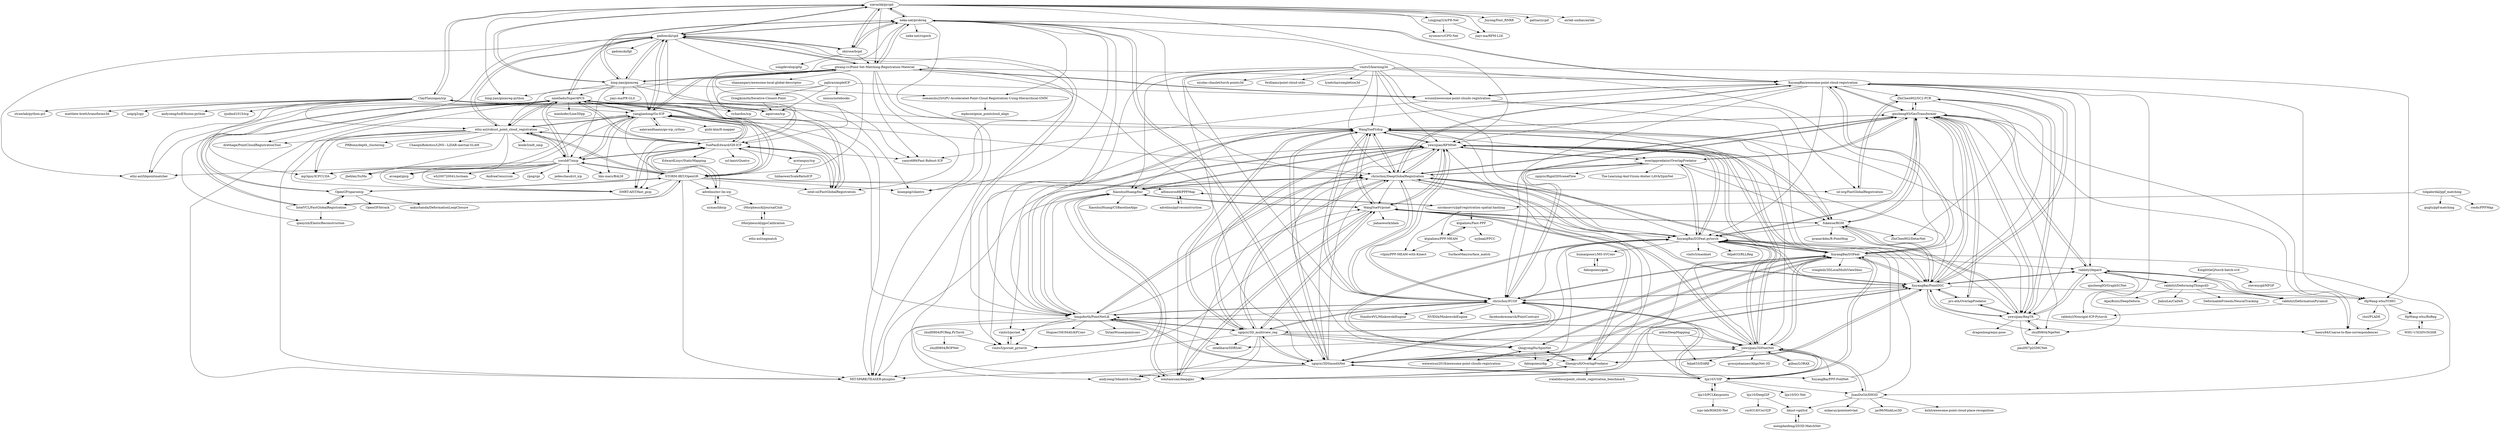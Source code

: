 digraph G {
"siavashk/pycpd" -> "neka-nat/probreg"
"siavashk/pycpd" -> "gadomski/cpd"
"siavashk/pycpd" -> "ohirose/bcpd"
"siavashk/pycpd" -> "bing-jian/gmmreg"
"siavashk/pycpd" -> "Lingjing324/PR-Net"
"siavashk/pycpd" -> "gwang-cv/Point-Set-Matching-Registration-Material"
"siavashk/pycpd" -> "ClayFlannigan/icp"
"siavashk/pycpd" -> "nyummvc/CPD-Net"
"siavashk/pycpd" -> "Juyong/Fast_RNRR" ["e"=1]
"siavashk/pycpd" -> "yewzijian/RPMNet"
"siavashk/pycpd" -> "bing-jian/gmmreg-python"
"siavashk/pycpd" -> "jiayi-ma/RPM-L2E"
"siavashk/pycpd" -> "gattia/cycpd"
"siavashk/pycpd" -> "airlab-unibas/airlab" ["e"=1]
"ClayFlannigan/icp" -> "agnivsen/icp"
"ClayFlannigan/icp" -> "siavashk/pycpd"
"ClayFlannigan/icp" -> "WangYueFt/dcp"
"ClayFlannigan/icp" -> "yangjiaolong/Go-ICP"
"ClayFlannigan/icp" -> "strawlab/python-pcl" ["e"=1]
"ClayFlannigan/icp" -> "ethz-asl/libpointmatcher" ["e"=1]
"ClayFlannigan/icp" -> "chrischoy/DeepGlobalRegistration"
"ClayFlannigan/icp" -> "matthew-brett/transforms3d" ["e"=1]
"ClayFlannigan/icp" -> "uoip/g2opy" ["e"=1]
"ClayFlannigan/icp" -> "richardos/icp"
"ClayFlannigan/icp" -> "ethz-asl/robust_point_cloud_registration"
"ClayFlannigan/icp" -> "hmgoforth/PointNetLK"
"ClayFlannigan/icp" -> "andyzeng/tsdf-fusion-python" ["e"=1]
"ClayFlannigan/icp" -> "mp3guy/ICPCUDA" ["e"=1]
"ClayFlannigan/icp" -> "zjudmd1015/icp"
"YuePanEdward/GH-ICP" -> "ethz-asl/robust_point_cloud_registration"
"YuePanEdward/GH-ICP" -> "yangjiaolong/Go-ICP"
"YuePanEdward/GH-ICP" -> "intel-isl/FastGlobalRegistration"
"YuePanEdward/GH-ICP" -> "arntanguy/icp"
"YuePanEdward/GH-ICP" -> "url-kaist/Quatro" ["e"=1]
"YuePanEdward/GH-ICP" -> "yaoyx689/Fast-Robust-ICP" ["e"=1]
"YuePanEdward/GH-ICP" -> "SMRT-AIST/fast_gicp" ["e"=1]
"YuePanEdward/GH-ICP" -> "yorsh87/nicp"
"YuePanEdward/GH-ICP" -> "EdwardLiuyc/StaticMapping" ["e"=1]
"YuePanEdward/GH-ICP" -> "nmellado/Super4PCS"
"YuePanEdward/GH-ICP" -> "adrelino/mv-lm-icp"
"ethz-asl/robust_point_cloud_registration" -> "YuePanEdward/GH-ICP"
"ethz-asl/robust_point_cloud_registration" -> "nmellado/Super4PCS"
"ethz-asl/robust_point_cloud_registration" -> "SMRT-AIST/fast_gicp" ["e"=1]
"ethz-asl/robust_point_cloud_registration" -> "MIT-SPARK/TEASER-plusplus" ["e"=1]
"ethz-asl/robust_point_cloud_registration" -> "STORM-IRIT/OpenGR"
"ethz-asl/robust_point_cloud_registration" -> "jbehley/SuMa" ["e"=1]
"ethz-asl/robust_point_cloud_registration" -> "mp3guy/ICPCUDA" ["e"=1]
"ethz-asl/robust_point_cloud_registration" -> "yangjiaolong/Go-ICP"
"ethz-asl/robust_point_cloud_registration" -> "koide3/ndt_omp" ["e"=1]
"ethz-asl/robust_point_cloud_registration" -> "PRBonn/depth_clustering" ["e"=1]
"ethz-asl/robust_point_cloud_registration" -> "gadomski/cpd"
"ethz-asl/robust_point_cloud_registration" -> "ChaoqinRobotics/LINS---LiDAR-inertial-SLAM" ["e"=1]
"ethz-asl/robust_point_cloud_registration" -> "yorsh87/nicp"
"ethz-asl/robust_point_cloud_registration" -> "avsegal/gicp"
"ethz-asl/robust_point_cloud_registration" -> "drethage/PointCloudRegistrationTool"
"zhulf0804/PCReg.PyTorch" -> "zhulf0804/ROPNet"
"zhulf0804/PCReg.PyTorch" -> "vinits5/pcrnet_pytorch"
"symao/libicp" -> "adrelino/mv-lm-icp"
"zgojcic/3D_multiview_reg" -> "chrischoy/DeepGlobalRegistration"
"zgojcic/3D_multiview_reg" -> "yewzijian/RPMNet"
"zgojcic/3D_multiview_reg" -> "chrischoy/FCGF"
"zgojcic/3D_multiview_reg" -> "zgojcic/3DSmoothNet"
"zgojcic/3D_multiview_reg" -> "WangYueFt/prnet"
"zgojcic/3D_multiview_reg" -> "XuyangBai/D3Feat"
"zgojcic/3D_multiview_reg" -> "WangYueFt/dcp"
"zgojcic/3D_multiview_reg" -> "ShengyuH/OverlapPredator"
"zgojcic/3D_multiview_reg" -> "hmgoforth/PointNetLK"
"zgojcic/3D_multiview_reg" -> "andyzeng/3dmatch-toolbox" ["e"=1]
"zgojcic/3D_multiview_reg" -> "yewzijian/3DFeatNet"
"zgojcic/3D_multiview_reg" -> "wentaoyuan/deepgmr"
"zgojcic/3D_multiview_reg" -> "MIT-SPARK/TEASER-plusplus" ["e"=1]
"zgojcic/3D_multiview_reg" -> "QingyongHu/SpinNet"
"zgojcic/3D_multiview_reg" -> "intellhave/SDRSAC"
"lijx10/USIP" -> "yewzijian/3DFeatNet"
"lijx10/USIP" -> "lijx10/PCLKeypoints"
"lijx10/USIP" -> "JuanDuGit/DH3D"
"lijx10/USIP" -> "XuyangBai/D3Feat.pytorch"
"lijx10/USIP" -> "XuyangBai/D3Feat"
"lijx10/USIP" -> "lijx10/SO-Net" ["e"=1]
"lijx10/USIP" -> "chrischoy/FCGF"
"lijx10/USIP" -> "zgojcic/3DSmoothNet"
"ShengyuH/OverlapPredator" -> "XuyangBai/PointDSC"
"ShengyuH/OverlapPredator" -> "QingyongHu/SpinNet"
"ShengyuH/OverlapPredator" -> "WangYueFt/prnet"
"ShengyuH/OverlapPredator" -> "iralabdisco/point_clouds_registration_benchmark"
"ShengyuH/OverlapPredator" -> "wentaoyuan/deepgmr"
"XiaoshuiHuang/fmr" -> "XiaoshuiHuang/CSBaselineAlgo"
"XiaoshuiHuang/fmr" -> "wentaoyuan/deepgmr"
"XiaoshuiHuang/fmr" -> "WangYueFt/prnet"
"XiaoshuiHuang/fmr" -> "yewzijian/RPMNet"
"XiaoshuiHuang/fmr" -> "vinits5/pcrnet_pytorch"
"XiaoshuiHuang/fmr" -> "chrischoy/DeepGlobalRegistration"
"XiaoshuiHuang/fmr" -> "vinits5/pcrnet"
"wsunid/awesome-point-clouds-registration" -> "XuyangBai/awesome-point-cloud-registration"
"wsunid/awesome-point-clouds-registration" -> "XuyangBai/PointDSC"
"wsunid/awesome-point-clouds-registration" -> "yaoyx689/Fast-Robust-ICP" ["e"=1]
"wsunid/awesome-point-clouds-registration" -> "gwang-cv/Point-Set-Matching-Registration-Material"
"wsunid/awesome-point-clouds-registration" -> "isl-org/FastGlobalRegistration"
"yewzijian/RPMNet" -> "WangYueFt/dcp"
"yewzijian/RPMNet" -> "WangYueFt/prnet"
"yewzijian/RPMNet" -> "zgojcic/3D_multiview_reg"
"yewzijian/RPMNet" -> "XuyangBai/D3Feat"
"yewzijian/RPMNet" -> "XuyangBai/D3Feat.pytorch"
"yewzijian/RPMNet" -> "XiaoshuiHuang/fmr"
"yewzijian/RPMNet" -> "chrischoy/DeepGlobalRegistration"
"yewzijian/RPMNet" -> "fukexue/RGM"
"yewzijian/RPMNet" -> "hmgoforth/PointNetLK"
"yewzijian/RPMNet" -> "chrischoy/FCGF"
"yewzijian/RPMNet" -> "yewzijian/3DFeatNet"
"yewzijian/RPMNet" -> "overlappredator/OverlapPredator"
"yewzijian/RPMNet" -> "vinits5/pcrnet_pytorch"
"yewzijian/RPMNet" -> "wentaoyuan/deepgmr"
"yewzijian/RPMNet" -> "ShengyuH/OverlapPredator"
"STORM-IRIT/OpenGR" -> "nmellado/Super4PCS"
"STORM-IRIT/OpenGR" -> "yorsh87/nicp"
"STORM-IRIT/OpenGR" -> "ethz-asl/robust_point_cloud_registration"
"STORM-IRIT/OpenGR" -> "kzampog/cilantro" ["e"=1]
"STORM-IRIT/OpenGR" -> "intel-isl/FastGlobalRegistration"
"STORM-IRIT/OpenGR" -> "IntelVCL/FastGlobalRegistration"
"STORM-IRIT/OpenGR" -> "OpenGP/sparseicp"
"STORM-IRIT/OpenGR" -> "adrelino/mv-lm-icp"
"STORM-IRIT/OpenGR" -> "YuePanEdward/GH-ICP"
"STORM-IRIT/OpenGR" -> "SMRT-AIST/fast_gicp" ["e"=1]
"STORM-IRIT/OpenGR" -> "isl-org/FastGlobalRegistration"
"STORM-IRIT/OpenGR" -> "alfonsoros88/PPFMap"
"STORM-IRIT/OpenGR" -> "MIT-SPARK/TEASER-plusplus" ["e"=1]
"STORM-IRIT/OpenGR" -> "yangjiaolong/Go-ICP"
"nmellado/Super4PCS" -> "STORM-IRIT/OpenGR"
"nmellado/Super4PCS" -> "intel-isl/FastGlobalRegistration"
"nmellado/Super4PCS" -> "ethz-asl/robust_point_cloud_registration"
"nmellado/Super4PCS" -> "yorsh87/nicp"
"nmellado/Super4PCS" -> "IntelVCL/FastGlobalRegistration"
"nmellado/Super4PCS" -> "yangjiaolong/Go-ICP"
"nmellado/Super4PCS" -> "OpenGP/sparseicp"
"nmellado/Super4PCS" -> "YuePanEdward/GH-ICP"
"nmellado/Super4PCS" -> "kzampog/cilantro" ["e"=1]
"nmellado/Super4PCS" -> "mp3guy/ICPCUDA" ["e"=1]
"nmellado/Super4PCS" -> "ethz-asl/libpointmatcher" ["e"=1]
"nmellado/Super4PCS" -> "qianyizh/ElasticReconstruction" ["e"=1]
"nmellado/Super4PCS" -> "gadomski/cpd"
"nmellado/Super4PCS" -> "MIT-SPARK/TEASER-plusplus" ["e"=1]
"nmellado/Super4PCS" -> "manhofer/Line3Dpp" ["e"=1]
"WangYueFt/dcp" -> "hmgoforth/PointNetLK"
"WangYueFt/dcp" -> "yewzijian/RPMNet"
"WangYueFt/dcp" -> "WangYueFt/prnet"
"WangYueFt/dcp" -> "yewzijian/3DFeatNet"
"WangYueFt/dcp" -> "chrischoy/FCGF"
"WangYueFt/dcp" -> "chrischoy/DeepGlobalRegistration"
"WangYueFt/dcp" -> "vinits5/pcrnet_pytorch"
"WangYueFt/dcp" -> "XuyangBai/D3Feat.pytorch"
"WangYueFt/dcp" -> "fukexue/RGM"
"WangYueFt/dcp" -> "zgojcic/3DSmoothNet"
"WangYueFt/dcp" -> "qinzheng93/GeoTransformer"
"WangYueFt/dcp" -> "zgojcic/3D_multiview_reg"
"WangYueFt/dcp" -> "XuyangBai/PointDSC"
"WangYueFt/dcp" -> "overlappredator/OverlapPredator"
"WangYueFt/dcp" -> "yewzijian/RegTR"
"WangYueFt/prnet" -> "wentaoyuan/deepgmr"
"WangYueFt/prnet" -> "WangYueFt/dcp"
"WangYueFt/prnet" -> "yewzijian/RPMNet"
"WangYueFt/prnet" -> "jiahaowork/idam"
"WangYueFt/prnet" -> "ShengyuH/OverlapPredator"
"WangYueFt/prnet" -> "XiaoshuiHuang/fmr"
"WangYueFt/prnet" -> "vinits5/pcrnet_pytorch"
"WangYueFt/prnet" -> "fukexue/RGM"
"WangYueFt/prnet" -> "zgojcic/3D_multiview_reg"
"WangYueFt/prnet" -> "yewzijian/3DFeatNet"
"WangYueFt/prnet" -> "XuyangBai/D3Feat.pytorch"
"vinits5/learning3d" -> "yewzijian/RPMNet"
"vinits5/learning3d" -> "wentaoyuan/deepgmr"
"vinits5/learning3d" -> "nicolas-chaulet/torch-points3d" ["e"=1]
"vinits5/learning3d" -> "XuyangBai/awesome-point-cloud-registration"
"vinits5/learning3d" -> "chrischoy/DeepGlobalRegistration"
"vinits5/learning3d" -> "XuyangBai/D3Feat.pytorch"
"vinits5/learning3d" -> "chrischoy/FCGF"
"vinits5/learning3d" -> "WangYueFt/dcp"
"vinits5/learning3d" -> "XuyangBai/D3Feat"
"vinits5/learning3d" -> "yewzijian/3DFeatNet"
"vinits5/learning3d" -> "hmgoforth/PointNetLK"
"vinits5/learning3d" -> "XiaoshuiHuang/fmr"
"vinits5/learning3d" -> "fwilliams/point-cloud-utils" ["e"=1]
"vinits5/learning3d" -> "HpWang-whu/YOHO"
"vinits5/learning3d" -> "lynetcha/completion3d" ["e"=1]
"wentaoyuan/deepgmr" -> "WangYueFt/prnet"
"wentaoyuan/deepgmr" -> "XiaoshuiHuang/fmr"
"wentaoyuan/deepgmr" -> "XuyangBai/PointDSC"
"wentaoyuan/deepgmr" -> "ShengyuH/OverlapPredator"
"adrelino/mv-lm-icp" -> "symao/libicp"
"adrelino/mv-lm-icp" -> "iMorpheusAI/journalClub"
"adrelino/mv-lm-icp" -> "YuePanEdward/GH-ICP"
"zhulf0804/NgeNet" -> "yewzijian/RegTR"
"zhulf0804/NgeNet" -> "paul007pl/GMCNet"
"neka-nat/probreg" -> "siavashk/pycpd"
"neka-nat/probreg" -> "gwang-cv/Point-Set-Matching-Registration-Material"
"neka-nat/probreg" -> "XuyangBai/awesome-point-cloud-registration"
"neka-nat/probreg" -> "ohirose/bcpd"
"neka-nat/probreg" -> "MIT-SPARK/TEASER-plusplus" ["e"=1]
"neka-nat/probreg" -> "bing-jian/gmmreg"
"neka-nat/probreg" -> "gadomski/cpd"
"neka-nat/probreg" -> "zgojcic/3DSmoothNet"
"neka-nat/probreg" -> "hmgoforth/PointNetLK"
"neka-nat/probreg" -> "neka-nat/cupoch" ["e"=1]
"neka-nat/probreg" -> "kzampog/cilantro" ["e"=1]
"neka-nat/probreg" -> "somanshu25/GPU-Accelerated-Point-Cloud-Registration-Using-Hierarchical-GMM"
"neka-nat/probreg" -> "wsunid/awesome-point-clouds-registration"
"neka-nat/probreg" -> "SMRT-AIST/fast_gicp" ["e"=1]
"neka-nat/probreg" -> "chrischoy/DeepGlobalRegistration"
"zgojcic/3DSmoothNet" -> "chrischoy/FCGF"
"zgojcic/3DSmoothNet" -> "yewzijian/3DFeatNet"
"zgojcic/3DSmoothNet" -> "hmgoforth/PointNetLK"
"zgojcic/3DSmoothNet" -> "zgojcic/3D_multiview_reg"
"zgojcic/3DSmoothNet" -> "andyzeng/3dmatch-toolbox" ["e"=1]
"zgojcic/3DSmoothNet" -> "XuyangBai/D3Feat"
"zgojcic/3DSmoothNet" -> "MIT-SPARK/TEASER-plusplus" ["e"=1]
"zgojcic/3DSmoothNet" -> "WangYueFt/dcp"
"zgojcic/3DSmoothNet" -> "lijx10/USIP"
"zgojcic/3DSmoothNet" -> "yewzijian/RPMNet"
"zgojcic/3DSmoothNet" -> "chrischoy/DeepGlobalRegistration"
"zgojcic/3DSmoothNet" -> "XuyangBai/D3Feat.pytorch"
"zgojcic/3DSmoothNet" -> "XuyangBai/PointDSC"
"zgojcic/3DSmoothNet" -> "XuyangBai/PPF-FoldNet"
"zgojcic/3DSmoothNet" -> "neka-nat/probreg"
"qinzheng93/GeoTransformer" -> "yewzijian/RegTR"
"qinzheng93/GeoTransformer" -> "XuyangBai/PointDSC"
"qinzheng93/GeoTransformer" -> "XuyangBai/awesome-point-cloud-registration"
"qinzheng93/GeoTransformer" -> "prs-eth/OverlapPredator"
"qinzheng93/GeoTransformer" -> "rabbityl/lepard"
"qinzheng93/GeoTransformer" -> "zhulf0804/NgeNet"
"qinzheng93/GeoTransformer" -> "ZhiChen902/SC2-PCR"
"qinzheng93/GeoTransformer" -> "XuyangBai/D3Feat.pytorch"
"qinzheng93/GeoTransformer" -> "fukexue/RGM"
"qinzheng93/GeoTransformer" -> "HpWang-whu/YOHO"
"qinzheng93/GeoTransformer" -> "haoyu94/Coarse-to-fine-correspondences"
"qinzheng93/GeoTransformer" -> "chrischoy/DeepGlobalRegistration"
"qinzheng93/GeoTransformer" -> "overlappredator/OverlapPredator"
"qinzheng93/GeoTransformer" -> "chrischoy/FCGF"
"qinzheng93/GeoTransformer" -> "WangYueFt/dcp"
"agnivsen/icp" -> "ClayFlannigan/icp"
"bing-jian/gmmreg" -> "gadomski/cpd"
"bing-jian/gmmreg" -> "gwang-cv/Point-Set-Matching-Registration-Material"
"bing-jian/gmmreg" -> "bing-jian/gmmreg-python"
"bing-jian/gmmreg" -> "neka-nat/probreg"
"bing-jian/gmmreg" -> "siavashk/pycpd"
"bing-jian/gmmreg" -> "somanshu25/GPU-Accelerated-Point-Cloud-Registration-Using-Hierarchical-GMM"
"bing-jian/gmmreg" -> "yangjiaolong/Go-ICP"
"bing-jian/gmmreg" -> "nmellado/Super4PCS"
"bing-jian/gmmreg" -> "jiayi-ma/PR-GLS"
"bing-jian/gmmreg" -> "yaoyx689/Fast-Robust-ICP" ["e"=1]
"bing-jian/gmmreg" -> "yorsh87/nicp"
"iMorpheusAI/gpsCalibration" -> "iMorpheusAI/journalClub"
"iMorpheusAI/gpsCalibration" -> "ethz-asl/segmatch" ["e"=1]
"yorsh87/nicp" -> "nmellado/Super4PCS"
"yorsh87/nicp" -> "STORM-IRIT/OpenGR"
"yorsh87/nicp" -> "avsegal/gicp"
"yorsh87/nicp" -> "SMRT-AIST/fast_gicp" ["e"=1]
"yorsh87/nicp" -> "YuePanEdward/GH-ICP"
"yorsh87/nicp" -> "yangjiaolong/Go-ICP"
"yorsh87/nicp" -> "mp3guy/ICPCUDA" ["e"=1]
"yorsh87/nicp" -> "wh200720041/iscloam" ["e"=1]
"yorsh87/nicp" -> "ethz-asl/robust_point_cloud_registration"
"yorsh87/nicp" -> "AndreaCensi/csm" ["e"=1]
"yorsh87/nicp" -> "jbehley/SuMa" ["e"=1]
"yorsh87/nicp" -> "hku-mars/BALM" ["e"=1]
"yorsh87/nicp" -> "ethz-asl/libpointmatcher" ["e"=1]
"yorsh87/nicp" -> "rpng/cpi" ["e"=1]
"yorsh87/nicp" -> "jedeschaud/ct_icp" ["e"=1]
"mengdanfeng/2D3D-MatchNet" -> "hkust-vgd/lcd"
"ohirose/bcpd" -> "neka-nat/probreg"
"ohirose/bcpd" -> "siavashk/pycpd"
"ohirose/bcpd" -> "gadomski/cpd"
"ohirose/bcpd" -> "gwang-cv/Point-Set-Matching-Registration-Material"
"ohirose/bcpd" -> "songdevelop/gltp"
"rabbityl/lepard" -> "rabbityl/DeformationPyramid"
"rabbityl/lepard" -> "rabbityl/DeformingThings4D"
"rabbityl/lepard" -> "qinzheng93/GeoTransformer"
"rabbityl/lepard" -> "rabbityl/Nonrigid-ICP-Pytorch"
"rabbityl/lepard" -> "XuyangBai/PointDSC"
"rabbityl/lepard" -> "yewzijian/RegTR"
"rabbityl/lepard" -> "haoyu94/Coarse-to-fine-correspondences"
"rabbityl/lepard" -> "qinzheng93/GraphSCNet"
"gilbaz/LORAX" -> "yewzijian/3DFeatNet"
"yewzijian/3DFeatNet" -> "lijx10/USIP"
"yewzijian/3DFeatNet" -> "gilbaz/LORAX"
"yewzijian/3DFeatNet" -> "WangYueFt/dcp"
"yewzijian/3DFeatNet" -> "hmgoforth/PointNetLK"
"yewzijian/3DFeatNet" -> "zgojcic/3DSmoothNet"
"yewzijian/3DFeatNet" -> "felja633/DARE"
"yewzijian/3DFeatNet" -> "yewzijian/RPMNet"
"yewzijian/3DFeatNet" -> "JuanDuGit/DH3D"
"yewzijian/3DFeatNet" -> "XuyangBai/D3Feat"
"yewzijian/3DFeatNet" -> "XuyangBai/PPF-FoldNet"
"yewzijian/3DFeatNet" -> "WangYueFt/prnet"
"yewzijian/3DFeatNet" -> "XuyangBai/D3Feat.pytorch"
"yewzijian/3DFeatNet" -> "chrischoy/FCGF"
"yewzijian/3DFeatNet" -> "grossjohannes/AlignNet-3D"
"XuyangBai/awesome-point-cloud-registration" -> "qinzheng93/GeoTransformer"
"XuyangBai/awesome-point-cloud-registration" -> "XuyangBai/PointDSC"
"XuyangBai/awesome-point-cloud-registration" -> "ZhiChen902/SC2-PCR"
"XuyangBai/awesome-point-cloud-registration" -> "yewzijian/RegTR"
"XuyangBai/awesome-point-cloud-registration" -> "XuyangBai/D3Feat"
"XuyangBai/awesome-point-cloud-registration" -> "wsunid/awesome-point-clouds-registration"
"XuyangBai/awesome-point-cloud-registration" -> "XuyangBai/D3Feat.pytorch"
"XuyangBai/awesome-point-cloud-registration" -> "HpWang-whu/YOHO"
"XuyangBai/awesome-point-cloud-registration" -> "rabbityl/lepard"
"XuyangBai/awesome-point-cloud-registration" -> "neka-nat/probreg"
"XuyangBai/awesome-point-cloud-registration" -> "chrischoy/DeepGlobalRegistration"
"XuyangBai/awesome-point-cloud-registration" -> "chrischoy/FCGF"
"XuyangBai/awesome-point-cloud-registration" -> "XiaoshuiHuang/fmr"
"XuyangBai/awesome-point-cloud-registration" -> "yewzijian/RPMNet"
"XuyangBai/awesome-point-cloud-registration" -> "zhulf0804/NgeNet"
"rabbityl/DeformingThings4D" -> "rabbityl/lepard"
"rabbityl/DeformingThings4D" -> "DeformableFriends/NeuralTracking" ["e"=1]
"rabbityl/DeformingThings4D" -> "AljazBozic/DeepDeform" ["e"=1]
"rabbityl/DeformingThings4D" -> "JiahuiLei/CaDeX" ["e"=1]
"rabbityl/DeformingThings4D" -> "rabbityl/DeformationPyramid"
"yangjiaolong/Go-ICP" -> "aalavandhaann/go-icp_cython"
"yangjiaolong/Go-ICP" -> "YuePanEdward/GH-ICP"
"yangjiaolong/Go-ICP" -> "nmellado/Super4PCS"
"yangjiaolong/Go-ICP" -> "intel-isl/FastGlobalRegistration"
"yangjiaolong/Go-ICP" -> "ethz-asl/robust_point_cloud_registration"
"yangjiaolong/Go-ICP" -> "yorsh87/nicp"
"yangjiaolong/Go-ICP" -> "MIT-SPARK/TEASER-plusplus" ["e"=1]
"yangjiaolong/Go-ICP" -> "gwang-cv/Point-Set-Matching-Registration-Material"
"yangjiaolong/Go-ICP" -> "adrelino/mv-lm-icp"
"yangjiaolong/Go-ICP" -> "hku-mars/BALM" ["e"=1]
"yangjiaolong/Go-ICP" -> "WangYueFt/dcp"
"yangjiaolong/Go-ICP" -> "mp3guy/ICPCUDA" ["e"=1]
"yangjiaolong/Go-ICP" -> "SMRT-AIST/fast_gicp" ["e"=1]
"yangjiaolong/Go-ICP" -> "gisbi-kim/lt-mapper" ["e"=1]
"yangjiaolong/Go-ICP" -> "gadomski/cpd"
"QingyongHu/SpinNet" -> "XuyangBai/D3Feat.pytorch"
"QingyongHu/SpinNet" -> "XuyangBai/D3Feat"
"QingyongHu/SpinNet" -> "ShengyuH/OverlapPredator"
"QingyongHu/SpinNet" -> "weiweisun2018/awesome-point-clouds-registration"
"QingyongHu/SpinNet" -> "chrischoy/DeepGlobalRegistration"
"QingyongHu/SpinNet" -> "fabiopoiesi/dip"
"prs-eth/OverlapPredator" -> "qinzheng93/GeoTransformer"
"prs-eth/OverlapPredator" -> "XuyangBai/PointDSC"
"prs-eth/OverlapPredator" -> "yewzijian/RegTR"
"chrischoy/FCGF" -> "chrischoy/DeepGlobalRegistration"
"chrischoy/FCGF" -> "XuyangBai/D3Feat"
"chrischoy/FCGF" -> "zgojcic/3DSmoothNet"
"chrischoy/FCGF" -> "zgojcic/3D_multiview_reg"
"chrischoy/FCGF" -> "XuyangBai/D3Feat.pytorch"
"chrischoy/FCGF" -> "yewzijian/RPMNet"
"chrischoy/FCGF" -> "XuyangBai/PointDSC"
"chrischoy/FCGF" -> "WangYueFt/dcp"
"chrischoy/FCGF" -> "hmgoforth/PointNetLK"
"chrischoy/FCGF" -> "NVIDIA/MinkowskiEngine" ["e"=1]
"chrischoy/FCGF" -> "qinzheng93/GeoTransformer"
"chrischoy/FCGF" -> "facebookresearch/PointContrast" ["e"=1]
"chrischoy/FCGF" -> "lijx10/USIP"
"chrischoy/FCGF" -> "MIT-SPARK/TEASER-plusplus" ["e"=1]
"chrischoy/FCGF" -> "StanfordVL/MinkowskiEngine" ["e"=1]
"lijx10/DeepI2P" -> "rsy6318/CorrI2P"
"lijx10/DeepI2P" -> "hkust-vgd/lcd"
"vinits5/pcrnet_pytorch" -> "vinits5/pcrnet"
"arntanguy/icp" -> "linbaowei/ScaleRatioICP"
"ZhiChen902/SC2-PCR" -> "ZhiChen902/DetarNet"
"ZhiChen902/SC2-PCR" -> "qinzheng93/GeoTransformer"
"ZhiChen902/SC2-PCR" -> "isl-org/FastGlobalRegistration"
"ZhiChen902/SC2-PCR" -> "yewzijian/RegTR"
"chrischoy/DeepGlobalRegistration" -> "chrischoy/FCGF"
"chrischoy/DeepGlobalRegistration" -> "zgojcic/3D_multiview_reg"
"chrischoy/DeepGlobalRegistration" -> "XuyangBai/PointDSC"
"chrischoy/DeepGlobalRegistration" -> "XuyangBai/D3Feat.pytorch"
"chrischoy/DeepGlobalRegistration" -> "yewzijian/RPMNet"
"chrischoy/DeepGlobalRegistration" -> "XiaoshuiHuang/fmr"
"chrischoy/DeepGlobalRegistration" -> "overlappredator/OverlapPredator"
"chrischoy/DeepGlobalRegistration" -> "WangYueFt/dcp"
"chrischoy/DeepGlobalRegistration" -> "XuyangBai/D3Feat"
"chrischoy/DeepGlobalRegistration" -> "hmgoforth/PointNetLK"
"chrischoy/DeepGlobalRegistration" -> "qinzheng93/GeoTransformer"
"chrischoy/DeepGlobalRegistration" -> "ShengyuH/OverlapPredator"
"chrischoy/DeepGlobalRegistration" -> "XuyangBai/awesome-point-cloud-registration"
"chrischoy/DeepGlobalRegistration" -> "MIT-SPARK/TEASER-plusplus" ["e"=1]
"chrischoy/DeepGlobalRegistration" -> "WangYueFt/prnet"
"hmgoforth/PointNetLK" -> "WangYueFt/dcp"
"hmgoforth/PointNetLK" -> "yewzijian/3DFeatNet"
"hmgoforth/PointNetLK" -> "yewzijian/RPMNet"
"hmgoforth/PointNetLK" -> "zgojcic/3DSmoothNet"
"hmgoforth/PointNetLK" -> "WangYueFt/prnet"
"hmgoforth/PointNetLK" -> "chrischoy/DeepGlobalRegistration"
"hmgoforth/PointNetLK" -> "chrischoy/FCGF"
"hmgoforth/PointNetLK" -> "vinits5/pcrnet_pytorch"
"hmgoforth/PointNetLK" -> "zgojcic/3D_multiview_reg"
"hmgoforth/PointNetLK" -> "wentaoyuan/deepgmr"
"hmgoforth/PointNetLK" -> "XiaoshuiHuang/fmr"
"hmgoforth/PointNetLK" -> "HuguesTHOMAS/KPConv" ["e"=1]
"hmgoforth/PointNetLK" -> "intellhave/SDRSAC"
"hmgoforth/PointNetLK" -> "vinits5/pcrnet"
"hmgoforth/PointNetLK" -> "DylanWusee/pointconv" ["e"=1]
"gadomski/cpd" -> "bing-jian/gmmreg"
"gadomski/cpd" -> "siavashk/pycpd"
"gadomski/cpd" -> "gadomski/fgt"
"gadomski/cpd" -> "gwang-cv/Point-Set-Matching-Registration-Material"
"gadomski/cpd" -> "ethz-asl/robust_point_cloud_registration"
"gadomski/cpd" -> "neka-nat/probreg"
"gadomski/cpd" -> "YuePanEdward/GH-ICP"
"gadomski/cpd" -> "nmellado/Super4PCS"
"gadomski/cpd" -> "drethage/PointCloudRegistrationTool"
"gadomski/cpd" -> "yangjiaolong/Go-ICP"
"gadomski/cpd" -> "andyzeng/3dmatch-toolbox" ["e"=1]
"gadomski/cpd" -> "ohirose/bcpd"
"gadomski/cpd" -> "kzampog/cilantro" ["e"=1]
"gadomski/cpd" -> "STORM-IRIT/OpenGR"
"gadomski/cpd" -> "ethz-asl/libpointmatcher" ["e"=1]
"JuanDuGit/DH3D" -> "mikacuy/pointnetvlad" ["e"=1]
"JuanDuGit/DH3D" -> "jac99/MinkLoc3D" ["e"=1]
"JuanDuGit/DH3D" -> "yewzijian/3DFeatNet"
"JuanDuGit/DH3D" -> "XuyangBai/D3Feat.pytorch"
"JuanDuGit/DH3D" -> "hkust-vgd/lcd"
"JuanDuGit/DH3D" -> "kxhit/awesome-point-cloud-place-recognition" ["e"=1]
"XuyangBai/D3Feat" -> "XuyangBai/D3Feat.pytorch"
"XuyangBai/D3Feat" -> "chrischoy/FCGF"
"XuyangBai/D3Feat" -> "yewzijian/RPMNet"
"XuyangBai/D3Feat" -> "QingyongHu/SpinNet"
"XuyangBai/D3Feat" -> "XuyangBai/PointDSC"
"XuyangBai/D3Feat" -> "yewzijian/3DFeatNet"
"XuyangBai/D3Feat" -> "zgojcic/3DSmoothNet"
"XuyangBai/D3Feat" -> "XuyangBai/awesome-point-cloud-registration"
"XuyangBai/D3Feat" -> "craigleili/3DLocalMultiViewDesc"
"XuyangBai/D3Feat" -> "chrischoy/DeepGlobalRegistration"
"XuyangBai/D3Feat" -> "lijx10/USIP"
"XuyangBai/D3Feat" -> "JuanDuGit/DH3D"
"XuyangBai/D3Feat" -> "zgojcic/3D_multiview_reg"
"XuyangBai/D3Feat" -> "rabbityl/lepard"
"XuyangBai/D3Feat" -> "qinzheng93/GeoTransformer"
"iMorpheusAI/journalClub" -> "iMorpheusAI/gpsCalibration"
"gwang-cv/Point-Set-Matching-Registration-Material" -> "bing-jian/gmmreg"
"gwang-cv/Point-Set-Matching-Registration-Material" -> "neka-nat/probreg"
"gwang-cv/Point-Set-Matching-Registration-Material" -> "gadomski/cpd"
"gwang-cv/Point-Set-Matching-Registration-Material" -> "MIT-SPARK/TEASER-plusplus" ["e"=1]
"gwang-cv/Point-Set-Matching-Registration-Material" -> "XuyangBai/awesome-point-cloud-registration"
"gwang-cv/Point-Set-Matching-Registration-Material" -> "YuePanEdward/GH-ICP"
"gwang-cv/Point-Set-Matching-Registration-Material" -> "wsunid/awesome-point-clouds-registration"
"gwang-cv/Point-Set-Matching-Registration-Material" -> "ethz-asl/robust_point_cloud_registration"
"gwang-cv/Point-Set-Matching-Registration-Material" -> "yangjiaolong/Go-ICP"
"gwang-cv/Point-Set-Matching-Registration-Material" -> "SMRT-AIST/fast_gicp" ["e"=1]
"gwang-cv/Point-Set-Matching-Registration-Material" -> "intel-isl/FastGlobalRegistration"
"gwang-cv/Point-Set-Matching-Registration-Material" -> "zgojcic/3DSmoothNet"
"gwang-cv/Point-Set-Matching-Registration-Material" -> "hmgoforth/PointNetLK"
"gwang-cv/Point-Set-Matching-Registration-Material" -> "yaoyx689/Fast-Robust-ICP" ["e"=1]
"gwang-cv/Point-Set-Matching-Registration-Material" -> "shamangary/awesome-local-global-descriptor" ["e"=1]
"WHU-USI3DV/SGHR" -> "HpWang-whu/RoReg"
"XuyangBai/PointDSC" -> "qinzheng93/GeoTransformer"
"XuyangBai/PointDSC" -> "yewzijian/RegTR"
"XuyangBai/PointDSC" -> "XuyangBai/D3Feat.pytorch"
"XuyangBai/PointDSC" -> "prs-eth/OverlapPredator"
"XuyangBai/PointDSC" -> "chrischoy/DeepGlobalRegistration"
"XuyangBai/PointDSC" -> "rabbityl/lepard"
"XuyangBai/PointDSC" -> "XuyangBai/awesome-point-cloud-registration"
"XuyangBai/PointDSC" -> "ShengyuH/OverlapPredator"
"XuyangBai/PointDSC" -> "XuyangBai/D3Feat"
"XuyangBai/PointDSC" -> "zhulf0804/NgeNet"
"XuyangBai/PointDSC" -> "fukexue/RGM"
"XuyangBai/PointDSC" -> "wentaoyuan/deepgmr"
"XuyangBai/PointDSC" -> "chrischoy/FCGF"
"XuyangBai/PointDSC" -> "ZhiChen902/SC2-PCR"
"XuyangBai/PointDSC" -> "HpWang-whu/YOHO"
"aalavandhaann/go-icp_cython" -> "yangjiaolong/Go-ICP"
"rabbityl/DeformationPyramid" -> "rabbityl/lepard"
"rabbityl/DeformationPyramid" -> "rabbityl/Nonrigid-ICP-Pytorch"
"ai4ce/DeepMapping" -> "felja633/DARE"
"ai4ce/DeepMapping" -> "intellhave/SDRSAC"
"ai4ce/DeepMapping" -> "yewzijian/3DFeatNet"
"KinglittleQ/torch-batch-svd" -> "rabbityl/DeformingThings4D"
"KinglittleQ/torch-batch-svd" -> "stevenygd/NFGP" ["e"=1]
"humanpose1/MS-SVConv" -> "fabiopoiesi/gedi"
"yewzijian/RegTR" -> "qinzheng93/GeoTransformer"
"yewzijian/RegTR" -> "zhulf0804/NgeNet"
"yewzijian/RegTR" -> "XuyangBai/PointDSC"
"yewzijian/RegTR" -> "haoyu94/Coarse-to-fine-correspondences"
"yewzijian/RegTR" -> "fukexue/RGM"
"yewzijian/RegTR" -> "prs-eth/OverlapPredator"
"yewzijian/RegTR" -> "ZhiChen902/SC2-PCR"
"yewzijian/RegTR" -> "rabbityl/lepard"
"yewzijian/RegTR" -> "paul007pl/GMCNet"
"yewzijian/RegTR" -> "XuyangBai/D3Feat.pytorch"
"yewzijian/RegTR" -> "dragonlong/equi-pose" ["e"=1]
"adrelino/ppf-reconstruction" -> "alfonsoros88/PPFMap"
"HpWang-whu/RoReg" -> "WHU-USI3DV/SGHR"
"Lingjing324/PR-Net" -> "jiayi-ma/RPM-L2E"
"Lingjing324/PR-Net" -> "nyummvc/CPD-Net"
"fukexue/RGM" -> "pranavkdm/R-PointHop"
"fukexue/RGM" -> "yewzijian/RegTR"
"fukexue/RGM" -> "XuyangBai/D3Feat.pytorch"
"fukexue/RGM" -> "yewzijian/RPMNet"
"fukexue/RGM" -> "WangYueFt/prnet"
"fukexue/RGM" -> "ZhiChen902/DetarNet"
"fukexue/RGM" -> "XuyangBai/PointDSC"
"fukexue/RGM" -> "qinzheng93/GeoTransformer"
"XuyangBai/PPF-FoldNet" -> "XuyangBai/D3Feat.pytorch"
"isl-org/FastGlobalRegistration" -> "ZhiChen902/SC2-PCR"
"intel-isl/FastGlobalRegistration" -> "nmellado/Super4PCS"
"intel-isl/FastGlobalRegistration" -> "YuePanEdward/GH-ICP"
"intel-isl/FastGlobalRegistration" -> "yangjiaolong/Go-ICP"
"pglira/simpleICP" -> "richardos/icp"
"pglira/simpleICP" -> "agnivsen/icp"
"pglira/simpleICP" -> "niosus/notebooks"
"pglira/simpleICP" -> "wsunid/awesome-point-clouds-registration"
"pglira/simpleICP" -> "Gregjksmith/Iterative-Closest-Point"
"somanshu25/GPU-Accelerated-Point-Cloud-Registration-Using-Hierarchical-GMM" -> "mpkuse/gmm_pointcloud_align"
"OpenGP/sparseicp" -> "OpenGP/htrack" ["e"=1]
"OpenGP/sparseicp" -> "nmellado/Super4PCS"
"OpenGP/sparseicp" -> "ankurhanda/DeformationLoopClosure"
"OpenGP/sparseicp" -> "IntelVCL/FastGlobalRegistration"
"OpenGP/sparseicp" -> "STORM-IRIT/OpenGR"
"fabiopoiesi/gedi" -> "humanpose1/MS-SVConv"
"vinits5/pcrnet" -> "vinits5/pcrnet_pytorch"
"HpWang-whu/YOHO" -> "HpWang-whu/RoReg"
"HpWang-whu/YOHO" -> "chsl/PLADE"
"HpWang-whu/YOHO" -> "haoyu94/Coarse-to-fine-correspondences"
"tolgabirdal/ppf_matching" -> "rosds/PPFMap"
"tolgabirdal/ppf_matching" -> "nicolasavru/ppf-registration-spatial-hashing"
"tolgabirdal/ppf_matching" -> "guglu/ppf-matching"
"Gregjksmith/Iterative-Closest-Point" -> "agnivsen/icp"
"overlappredator/OverlapPredator" -> "XuyangBai/D3Feat.pytorch"
"overlappredator/OverlapPredator" -> "The-Learning-And-Vision-Atelier-LAVA/SpinNet"
"overlappredator/OverlapPredator" -> "yewzijian/RPMNet"
"overlappredator/OverlapPredator" -> "chrischoy/DeepGlobalRegistration"
"overlappredator/OverlapPredator" -> "qinzheng93/GeoTransformer"
"overlappredator/OverlapPredator" -> "zgojcic/Rigid3DSceneFlow" ["e"=1]
"overlappredator/OverlapPredator" -> "fukexue/RGM"
"overlappredator/OverlapPredator" -> "XuyangBai/PointDSC"
"overlappredator/OverlapPredator" -> "chrischoy/FCGF"
"IntelVCL/FastGlobalRegistration" -> "nmellado/Super4PCS"
"IntelVCL/FastGlobalRegistration" -> "qianyizh/ElasticReconstruction" ["e"=1]
"IntelVCL/FastGlobalRegistration" -> "OpenGP/sparseicp"
"IntelVCL/FastGlobalRegistration" -> "STORM-IRIT/OpenGR"
"lijx10/PCLKeypoints" -> "ispc-lab/RSKDD-Net"
"lijx10/PCLKeypoints" -> "lijx10/USIP"
"hkust-vgd/lcd" -> "mengdanfeng/2D3D-MatchNet"
"ktgiahieu/Fast-PPF" -> "ktgiahieu/PPF-MEAM"
"ktgiahieu/Fast-PPF" -> "xyjbaal/FPCC"
"weiweisun2018/awesome-point-clouds-registration" -> "QingyongHu/SpinNet"
"alfonsoros88/PPFMap" -> "nicolasavru/ppf-registration-spatial-hashing"
"alfonsoros88/PPFMap" -> "adrelino/ppf-reconstruction"
"nicolasavru/ppf-registration-spatial-hashing" -> "alfonsoros88/PPFMap"
"nicolasavru/ppf-registration-spatial-hashing" -> "ktgiahieu/PPF-MEAM"
"nicolasavru/ppf-registration-spatial-hashing" -> "vilpin/PPF-MEAM-with-Kinect"
"nicolasavru/ppf-registration-spatial-hashing" -> "ktgiahieu/Fast-PPF"
"ktgiahieu/PPF-MEAM" -> "ktgiahieu/Fast-PPF"
"ktgiahieu/PPF-MEAM" -> "vilpin/PPF-MEAM-with-Kinect"
"ktgiahieu/PPF-MEAM" -> "SurfaceMan/surface_match"
"XuyangBai/D3Feat.pytorch" -> "XuyangBai/D3Feat"
"XuyangBai/D3Feat.pytorch" -> "vinits5/masknet"
"XuyangBai/D3Feat.pytorch" -> "XuyangBai/PointDSC"
"XuyangBai/D3Feat.pytorch" -> "QingyongHu/SpinNet"
"XuyangBai/D3Feat.pytorch" -> "overlappredator/OverlapPredator"
"XuyangBai/D3Feat.pytorch" -> "felja633/RLLReg"
"XuyangBai/D3Feat.pytorch" -> "yewzijian/RPMNet"
"XuyangBai/D3Feat.pytorch" -> "chrischoy/DeepGlobalRegistration"
"XuyangBai/D3Feat.pytorch" -> "fabiopoiesi/dip"
"XuyangBai/D3Feat.pytorch" -> "qinzheng93/GeoTransformer"
"XuyangBai/D3Feat.pytorch" -> "humanpose1/MS-SVConv"
"siavashk/pycpd" ["l"="30.274,42.467"]
"neka-nat/probreg" ["l"="30.294,42.447"]
"gadomski/cpd" ["l"="30.234,42.452"]
"ohirose/bcpd" ["l"="30.258,42.462"]
"bing-jian/gmmreg" ["l"="30.251,42.445"]
"Lingjing324/PR-Net" ["l"="30.266,42.504"]
"gwang-cv/Point-Set-Matching-Registration-Material" ["l"="30.271,42.438"]
"ClayFlannigan/icp" ["l"="30.299,42.469"]
"nyummvc/CPD-Net" ["l"="30.251,42.498"]
"Juyong/Fast_RNRR" ["l"="34.784,31.592"]
"yewzijian/RPMNet" ["l"="30.357,42.411"]
"bing-jian/gmmreg-python" ["l"="30.238,42.471"]
"jiayi-ma/RPM-L2E" ["l"="30.268,42.491"]
"gattia/cycpd" ["l"="30.28,42.49"]
"airlab-unibas/airlab" ["l"="29.456,36.714"]
"agnivsen/icp" ["l"="30.295,42.508"]
"WangYueFt/dcp" ["l"="30.343,42.428"]
"yangjiaolong/Go-ICP" ["l"="30.234,42.432"]
"strawlab/python-pcl" ["l"="30.446,44.474"]
"ethz-asl/libpointmatcher" ["l"="30.333,43.192"]
"chrischoy/DeepGlobalRegistration" ["l"="30.347,42.418"]
"matthew-brett/transforms3d" ["l"="-10.609,27.059"]
"uoip/g2opy" ["l"="30.495,43.026"]
"richardos/icp" ["l"="30.311,42.501"]
"ethz-asl/robust_point_cloud_registration" ["l"="30.216,42.44"]
"hmgoforth/PointNetLK" ["l"="30.327,42.414"]
"andyzeng/tsdf-fusion-python" ["l"="30.397,42.919"]
"mp3guy/ICPCUDA" ["l"="-24.871,23.187"]
"zjudmd1015/icp" ["l"="30.333,42.501"]
"YuePanEdward/GH-ICP" ["l"="30.196,42.444"]
"intel-isl/FastGlobalRegistration" ["l"="30.219,42.423"]
"arntanguy/icp" ["l"="30.137,42.449"]
"url-kaist/Quatro" ["l"="29.553,44.049"]
"yaoyx689/Fast-Robust-ICP" ["l"="30.507,43.301"]
"SMRT-AIST/fast_gicp" ["l"="30.422,43.278"]
"yorsh87/nicp" ["l"="30.204,42.418"]
"EdwardLiuyc/StaticMapping" ["l"="30.48,43.279"]
"nmellado/Super4PCS" ["l"="30.199,42.431"]
"adrelino/mv-lm-icp" ["l"="30.167,42.458"]
"MIT-SPARK/TEASER-plusplus" ["l"="30.416,43.231"]
"STORM-IRIT/OpenGR" ["l"="30.183,42.428"]
"jbehley/SuMa" ["l"="30.405,43.273"]
"koide3/ndt_omp" ["l"="30.379,43.28"]
"PRBonn/depth_clustering" ["l"="29.705,44.094"]
"ChaoqinRobotics/LINS---LiDAR-inertial-SLAM" ["l"="30.434,43.291"]
"avsegal/gicp" ["l"="30.193,42.397"]
"drethage/PointCloudRegistrationTool" ["l"="30.201,42.467"]
"zhulf0804/PCReg.PyTorch" ["l"="30.342,42.475"]
"zhulf0804/ROPNet" ["l"="30.361,42.499"]
"vinits5/pcrnet_pytorch" ["l"="30.322,42.426"]
"symao/libicp" ["l"="30.145,42.475"]
"zgojcic/3D_multiview_reg" ["l"="30.343,42.401"]
"chrischoy/FCGF" ["l"="30.373,42.419"]
"zgojcic/3DSmoothNet" ["l"="30.358,42.424"]
"WangYueFt/prnet" ["l"="30.355,42.4"]
"XuyangBai/D3Feat" ["l"="30.383,42.41"]
"ShengyuH/OverlapPredator" ["l"="30.362,42.385"]
"andyzeng/3dmatch-toolbox" ["l"="30.377,42.968"]
"yewzijian/3DFeatNet" ["l"="30.374,42.392"]
"wentaoyuan/deepgmr" ["l"="30.346,42.391"]
"QingyongHu/SpinNet" ["l"="30.39,42.385"]
"intellhave/SDRSAC" ["l"="30.319,42.373"]
"lijx10/USIP" ["l"="30.402,42.399"]
"lijx10/PCLKeypoints" ["l"="30.444,42.381"]
"JuanDuGit/DH3D" ["l"="30.417,42.383"]
"XuyangBai/D3Feat.pytorch" ["l"="30.393,42.414"]
"lijx10/SO-Net" ["l"="30.537,44.537"]
"XuyangBai/PointDSC" ["l"="30.373,42.431"]
"iralabdisco/point_clouds_registration_benchmark" ["l"="30.369,42.34"]
"XiaoshuiHuang/fmr" ["l"="30.327,42.4"]
"XiaoshuiHuang/CSBaselineAlgo" ["l"="30.298,42.381"]
"vinits5/pcrnet" ["l"="30.304,42.408"]
"wsunid/awesome-point-clouds-registration" ["l"="30.319,42.455"]
"XuyangBai/awesome-point-cloud-registration" ["l"="30.353,42.44"]
"isl-org/FastGlobalRegistration" ["l"="30.295,42.434"]
"fukexue/RGM" ["l"="30.385,42.432"]
"overlappredator/OverlapPredator" ["l"="30.391,42.425"]
"kzampog/cilantro" ["l"="-11.237,27.292"]
"IntelVCL/FastGlobalRegistration" ["l"="30.157,42.428"]
"OpenGP/sparseicp" ["l"="30.161,42.412"]
"alfonsoros88/PPFMap" ["l"="30.096,42.405"]
"qianyizh/ElasticReconstruction" ["l"="30.403,42.942"]
"manhofer/Line3Dpp" ["l"="30.384,42.933"]
"qinzheng93/GeoTransformer" ["l"="30.379,42.44"]
"yewzijian/RegTR" ["l"="30.379,42.451"]
"jiahaowork/idam" ["l"="30.343,42.369"]
"vinits5/learning3d" ["l"="30.369,42.403"]
"nicolas-chaulet/torch-points3d" ["l"="30.554,44.458"]
"fwilliams/point-cloud-utils" ["l"="33.181,43.119"]
"HpWang-whu/YOHO" ["l"="30.414,42.438"]
"lynetcha/completion3d" ["l"="30.566,44.623"]
"iMorpheusAI/journalClub" ["l"="30.116,42.482"]
"zhulf0804/NgeNet" ["l"="30.367,42.461"]
"paul007pl/GMCNet" ["l"="30.381,42.477"]
"neka-nat/cupoch" ["l"="30.463,43.3"]
"somanshu25/GPU-Accelerated-Point-Cloud-Registration-Using-Hierarchical-GMM" ["l"="30.246,42.481"]
"XuyangBai/PPF-FoldNet" ["l"="30.413,42.411"]
"prs-eth/OverlapPredator" ["l"="30.398,42.448"]
"rabbityl/lepard" ["l"="30.402,42.462"]
"ZhiChen902/SC2-PCR" ["l"="30.35,42.452"]
"haoyu94/Coarse-to-fine-correspondences" ["l"="30.414,42.453"]
"jiayi-ma/PR-GLS" ["l"="30.254,42.42"]
"iMorpheusAI/gpsCalibration" ["l"="30.093,42.493"]
"ethz-asl/segmatch" ["l"="30.214,43.239"]
"wh200720041/iscloam" ["l"="30.427,43.314"]
"AndreaCensi/csm" ["l"="29.387,41.98"]
"hku-mars/BALM" ["l"="30.462,43.316"]
"rpng/cpi" ["l"="30.571,43.081"]
"jedeschaud/ct_icp" ["l"="30.492,43.323"]
"mengdanfeng/2D3D-MatchNet" ["l"="30.481,42.329"]
"hkust-vgd/lcd" ["l"="30.472,42.343"]
"songdevelop/gltp" ["l"="30.259,42.483"]
"rabbityl/DeformationPyramid" ["l"="30.428,42.479"]
"rabbityl/DeformingThings4D" ["l"="30.446,42.489"]
"rabbityl/Nonrigid-ICP-Pytorch" ["l"="30.417,42.493"]
"qinzheng93/GraphSCNet" ["l"="30.406,42.481"]
"gilbaz/LORAX" ["l"="30.379,42.363"]
"felja633/DARE" ["l"="30.358,42.353"]
"grossjohannes/AlignNet-3D" ["l"="30.391,42.353"]
"DeformableFriends/NeuralTracking" ["l"="30.488,42.828"]
"AljazBozic/DeepDeform" ["l"="30.496,42.817"]
"JiahuiLei/CaDeX" ["l"="32.882,43.399"]
"aalavandhaann/go-icp_cython" ["l"="30.234,42.402"]
"gisbi-kim/lt-mapper" ["l"="30.516,43.337"]
"weiweisun2018/awesome-point-clouds-registration" ["l"="30.415,42.358"]
"fabiopoiesi/dip" ["l"="30.406,42.374"]
"NVIDIA/MinkowskiEngine" ["l"="30.605,44.439"]
"facebookresearch/PointContrast" ["l"="30.681,44.439"]
"StanfordVL/MinkowskiEngine" ["l"="30.593,44.468"]
"lijx10/DeepI2P" ["l"="30.508,42.321"]
"rsy6318/CorrI2P" ["l"="30.527,42.309"]
"linbaowei/ScaleRatioICP" ["l"="30.108,42.45"]
"ZhiChen902/DetarNet" ["l"="30.381,42.462"]
"HuguesTHOMAS/KPConv" ["l"="30.566,44.485"]
"DylanWusee/pointconv" ["l"="30.55,44.489"]
"gadomski/fgt" ["l"="30.205,42.486"]
"mikacuy/pointnetvlad" ["l"="32.684,42.276"]
"jac99/MinkLoc3D" ["l"="32.753,42.234"]
"kxhit/awesome-point-cloud-place-recognition" ["l"="32.787,42.233"]
"craigleili/3DLocalMultiViewDesc" ["l"="30.434,42.416"]
"shamangary/awesome-local-global-descriptor" ["l"="32.501,42.284"]
"WHU-USI3DV/SGHR" ["l"="30.489,42.458"]
"HpWang-whu/RoReg" ["l"="30.466,42.453"]
"ai4ce/DeepMapping" ["l"="30.335,42.35"]
"KinglittleQ/torch-batch-svd" ["l"="30.486,42.514"]
"stevenygd/NFGP" ["l"="33.234,43.107"]
"humanpose1/MS-SVConv" ["l"="30.464,42.407"]
"fabiopoiesi/gedi" ["l"="30.489,42.405"]
"dragonlong/equi-pose" ["l"="31.824,42.381"]
"adrelino/ppf-reconstruction" ["l"="30.081,42.394"]
"pranavkdm/R-PointHop" ["l"="30.432,42.446"]
"pglira/simpleICP" ["l"="30.316,42.519"]
"niosus/notebooks" ["l"="30.327,42.551"]
"Gregjksmith/Iterative-Closest-Point" ["l"="30.296,42.537"]
"mpkuse/gmm_pointcloud_align" ["l"="30.228,42.503"]
"OpenGP/htrack" ["l"="35.879,35.431"]
"ankurhanda/DeformationLoopClosure" ["l"="30.136,42.393"]
"chsl/PLADE" ["l"="30.464,42.439"]
"tolgabirdal/ppf_matching" ["l"="30.017,42.403"]
"rosds/PPFMap" ["l"="29.997,42.398"]
"nicolasavru/ppf-registration-spatial-hashing" ["l"="30.054,42.394"]
"guglu/ppf-matching" ["l"="29.993,42.413"]
"The-Learning-And-Vision-Atelier-LAVA/SpinNet" ["l"="30.44,42.431"]
"zgojcic/Rigid3DSceneFlow" ["l"="31.576,43.117"]
"ispc-lab/RSKDD-Net" ["l"="30.473,42.37"]
"ktgiahieu/Fast-PPF" ["l"="30.026,42.381"]
"ktgiahieu/PPF-MEAM" ["l"="30.041,42.375"]
"xyjbaal/FPCC" ["l"="30.003,42.372"]
"vilpin/PPF-MEAM-with-Kinect" ["l"="30.054,42.38"]
"SurfaceMan/surface_match" ["l"="30.033,42.36"]
"vinits5/masknet" ["l"="30.444,42.408"]
"felja633/RLLReg" ["l"="30.437,42.397"]
}